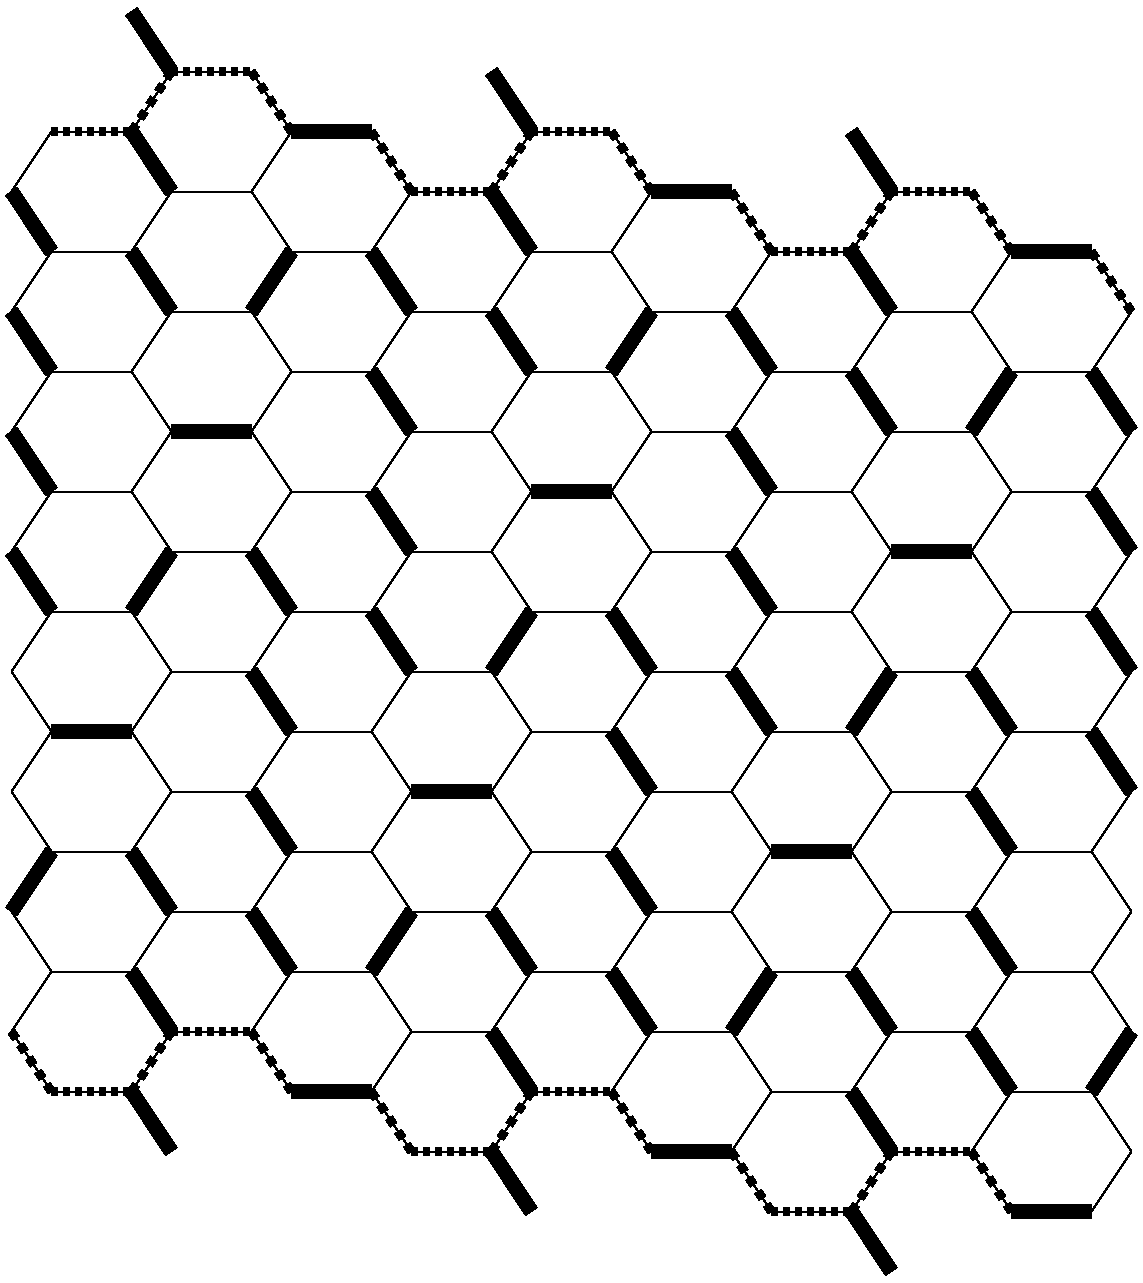 #FIG 3.2
Landscape
Center
Inches
Letter  
100.00
Single
-2
1200 2
6 1500 -3000 2700 4200
6 1500 1500 2700 2400
2 1 0 1 0 7 50 0 -1 0.000 0 0 -1 0 0 2
	 1500 1950 1800 2400
2 1 0 1 0 7 50 0 -1 0.000 0 0 -1 0 0 2
	 1800 2400 2400 2400
2 1 0 1 0 7 50 0 -1 0.000 0 0 -1 0 0 2
	 1500 1950 1800 1500
2 1 0 1 0 7 50 0 -1 0.000 0 0 -1 0 0 2
	 1800 1500 2400 1500
2 1 0 1 0 7 50 0 -1 0.000 0 0 -1 0 0 2
	 2400 1500 2700 1950
2 1 0 1 0 7 50 0 -1 0.000 0 0 -1 0 0 2
	 2700 1950 2400 2400
-6
6 1500 600 2700 1500
2 1 0 1 0 7 50 0 -1 0.000 0 0 -1 0 0 2
	 1500 1050 1800 1500
2 1 0 1 0 7 50 0 -1 0.000 0 0 -1 0 0 2
	 1800 1500 2400 1500
2 1 0 1 0 7 50 0 -1 0.000 0 0 -1 0 0 2
	 1500 1050 1800 600
2 1 0 1 0 7 50 0 -1 0.000 0 0 -1 0 0 2
	 1800 600 2400 600
2 1 0 1 0 7 50 0 -1 0.000 0 0 -1 0 0 2
	 2400 600 2700 1050
2 1 0 1 0 7 50 0 -1 0.000 0 0 -1 0 0 2
	 2700 1050 2400 1500
-6
6 1500 -300 2700 600
2 1 0 1 0 7 50 0 -1 0.000 0 0 -1 0 0 2
	 1500 150 1800 600
2 1 0 1 0 7 50 0 -1 0.000 0 0 -1 0 0 2
	 1800 600 2400 600
2 1 0 1 0 7 50 0 -1 0.000 0 0 -1 0 0 2
	 1500 150 1800 -300
2 1 0 1 0 7 50 0 -1 0.000 0 0 -1 0 0 2
	 1800 -300 2400 -300
2 1 0 1 0 7 50 0 -1 0.000 0 0 -1 0 0 2
	 2400 -300 2700 150
2 1 0 1 0 7 50 0 -1 0.000 0 0 -1 0 0 2
	 2700 150 2400 600
-6
6 1500 -1200 2700 -300
2 1 0 1 0 7 50 0 -1 0.000 0 0 -1 0 0 2
	 1500 -750 1800 -300
2 1 0 1 0 7 50 0 -1 0.000 0 0 -1 0 0 2
	 1800 -300 2400 -300
2 1 0 1 0 7 50 0 -1 0.000 0 0 -1 0 0 2
	 1500 -750 1800 -1200
2 1 0 1 0 7 50 0 -1 0.000 0 0 -1 0 0 2
	 1800 -1200 2400 -1200
2 1 0 1 0 7 50 0 -1 0.000 0 0 -1 0 0 2
	 2400 -1200 2700 -750
2 1 0 1 0 7 50 0 -1 0.000 0 0 -1 0 0 2
	 2700 -750 2400 -300
-6
6 1500 -2100 2700 -1200
2 1 0 1 0 7 50 0 -1 0.000 0 0 -1 0 0 2
	 1500 -1650 1800 -1200
2 1 0 1 0 7 50 0 -1 0.000 0 0 -1 0 0 2
	 1800 -1200 2400 -1200
2 1 0 1 0 7 50 0 -1 0.000 0 0 -1 0 0 2
	 1500 -1650 1800 -2100
2 1 0 1 0 7 50 0 -1 0.000 0 0 -1 0 0 2
	 1800 -2100 2400 -2100
2 1 0 1 0 7 50 0 -1 0.000 0 0 -1 0 0 2
	 2400 -2100 2700 -1650
2 1 0 1 0 7 50 0 -1 0.000 0 0 -1 0 0 2
	 2700 -1650 2400 -1200
-6
6 1500 -3000 2700 -2100
2 1 0 1 0 7 50 0 -1 0.000 0 0 -1 0 0 2
	 1500 -2550 1800 -2100
2 1 0 1 0 7 50 0 -1 0.000 0 0 -1 0 0 2
	 1800 -2100 2400 -2100
2 1 0 1 0 7 50 0 -1 0.000 0 0 -1 0 0 2
	 1500 -2550 1800 -3000
2 1 0 1 0 7 50 0 -1 0.000 0 0 -1 0 0 2
	 1800 -3000 2400 -3000
2 1 0 1 0 7 50 0 -1 0.000 0 0 -1 0 0 2
	 2400 -3000 2700 -2550
2 1 0 1 0 7 50 0 -1 0.000 0 0 -1 0 0 2
	 2700 -2550 2400 -2100
-6
6 1500 2400 2700 3300
2 1 0 1 0 7 50 0 -1 0.000 0 0 -1 0 0 2
	 1500 2850 1800 3300
2 1 0 1 0 7 50 0 -1 0.000 0 0 -1 0 0 2
	 1800 3300 2400 3300
2 1 0 1 0 7 50 0 -1 0.000 0 0 -1 0 0 2
	 1500 2850 1800 2400
2 1 0 1 0 7 50 0 -1 0.000 0 0 -1 0 0 2
	 1800 2400 2400 2400
2 1 0 1 0 7 50 0 -1 0.000 0 0 -1 0 0 2
	 2400 2400 2700 2850
2 1 0 1 0 7 50 0 -1 0.000 0 0 -1 0 0 2
	 2700 2850 2400 3300
-6
6 1500 3300 2700 4200
2 1 0 1 0 7 50 0 -1 0.000 0 0 -1 0 0 2
	 1500 3750 1800 4200
2 1 0 1 0 7 50 0 -1 0.000 0 0 -1 0 0 2
	 1800 4200 2400 4200
2 1 0 1 0 7 50 0 -1 0.000 0 0 -1 0 0 2
	 1500 3750 1800 3300
2 1 0 1 0 7 50 0 -1 0.000 0 0 -1 0 0 2
	 1800 3300 2400 3300
2 1 0 1 0 7 50 0 -1 0.000 0 0 -1 0 0 2
	 2400 3300 2700 3750
2 1 0 1 0 7 50 0 -1 0.000 0 0 -1 0 0 2
	 2700 3750 2400 4200
-6
-6
6 2400 -2550 3600 4650
6 2400 1950 3600 2850
2 1 0 1 0 7 50 0 -1 0.000 0 0 -1 0 0 2
	 2400 2400 2700 2850
2 1 0 1 0 7 50 0 -1 0.000 0 0 -1 0 0 2
	 2700 2850 3300 2850
2 1 0 1 0 7 50 0 -1 0.000 0 0 -1 0 0 2
	 2400 2400 2700 1950
2 1 0 1 0 7 50 0 -1 0.000 0 0 -1 0 0 2
	 2700 1950 3300 1950
2 1 0 1 0 7 50 0 -1 0.000 0 0 -1 0 0 2
	 3300 1950 3600 2400
2 1 0 1 0 7 50 0 -1 0.000 0 0 -1 0 0 2
	 3600 2400 3300 2850
-6
6 2400 1050 3600 1950
2 1 0 1 0 7 50 0 -1 0.000 0 0 -1 0 0 2
	 2400 1500 2700 1950
2 1 0 1 0 7 50 0 -1 0.000 0 0 -1 0 0 2
	 2700 1950 3300 1950
2 1 0 1 0 7 50 0 -1 0.000 0 0 -1 0 0 2
	 2400 1500 2700 1050
2 1 0 1 0 7 50 0 -1 0.000 0 0 -1 0 0 2
	 2700 1050 3300 1050
2 1 0 1 0 7 50 0 -1 0.000 0 0 -1 0 0 2
	 3300 1050 3600 1500
2 1 0 1 0 7 50 0 -1 0.000 0 0 -1 0 0 2
	 3600 1500 3300 1950
-6
6 2400 150 3600 1050
2 1 0 1 0 7 50 0 -1 0.000 0 0 -1 0 0 2
	 2400 600 2700 1050
2 1 0 1 0 7 50 0 -1 0.000 0 0 -1 0 0 2
	 2700 1050 3300 1050
2 1 0 1 0 7 50 0 -1 0.000 0 0 -1 0 0 2
	 2400 600 2700 150
2 1 0 1 0 7 50 0 -1 0.000 0 0 -1 0 0 2
	 2700 150 3300 150
2 1 0 1 0 7 50 0 -1 0.000 0 0 -1 0 0 2
	 3300 150 3600 600
2 1 0 1 0 7 50 0 -1 0.000 0 0 -1 0 0 2
	 3600 600 3300 1050
-6
6 2400 -750 3600 150
2 1 0 1 0 7 50 0 -1 0.000 0 0 -1 0 0 2
	 2400 -300 2700 150
2 1 0 1 0 7 50 0 -1 0.000 0 0 -1 0 0 2
	 2700 150 3300 150
2 1 0 1 0 7 50 0 -1 0.000 0 0 -1 0 0 2
	 2400 -300 2700 -750
2 1 0 1 0 7 50 0 -1 0.000 0 0 -1 0 0 2
	 2700 -750 3300 -750
2 1 0 1 0 7 50 0 -1 0.000 0 0 -1 0 0 2
	 3300 -750 3600 -300
2 1 0 1 0 7 50 0 -1 0.000 0 0 -1 0 0 2
	 3600 -300 3300 150
-6
6 2400 -1650 3600 -750
2 1 0 1 0 7 50 0 -1 0.000 0 0 -1 0 0 2
	 2400 -1200 2700 -750
2 1 0 1 0 7 50 0 -1 0.000 0 0 -1 0 0 2
	 2700 -750 3300 -750
2 1 0 1 0 7 50 0 -1 0.000 0 0 -1 0 0 2
	 2400 -1200 2700 -1650
2 1 0 1 0 7 50 0 -1 0.000 0 0 -1 0 0 2
	 2700 -1650 3300 -1650
2 1 0 1 0 7 50 0 -1 0.000 0 0 -1 0 0 2
	 3300 -1650 3600 -1200
2 1 0 1 0 7 50 0 -1 0.000 0 0 -1 0 0 2
	 3600 -1200 3300 -750
-6
6 2400 -2550 3600 -1650
2 1 0 1 0 7 50 0 -1 0.000 0 0 -1 0 0 2
	 2400 -2100 2700 -1650
2 1 0 1 0 7 50 0 -1 0.000 0 0 -1 0 0 2
	 2700 -1650 3300 -1650
2 1 0 1 0 7 50 0 -1 0.000 0 0 -1 0 0 2
	 2400 -2100 2700 -2550
2 1 0 1 0 7 50 0 -1 0.000 0 0 -1 0 0 2
	 2700 -2550 3300 -2550
2 1 0 1 0 7 50 0 -1 0.000 0 0 -1 0 0 2
	 3300 -2550 3600 -2100
2 1 0 1 0 7 50 0 -1 0.000 0 0 -1 0 0 2
	 3600 -2100 3300 -1650
-6
6 2400 2850 3600 3750
2 1 0 1 0 7 50 0 -1 0.000 0 0 -1 0 0 2
	 2400 3300 2700 3750
2 1 0 1 0 7 50 0 -1 0.000 0 0 -1 0 0 2
	 2700 3750 3300 3750
2 1 0 1 0 7 50 0 -1 0.000 0 0 -1 0 0 2
	 2400 3300 2700 2850
2 1 0 1 0 7 50 0 -1 0.000 0 0 -1 0 0 2
	 2700 2850 3300 2850
2 1 0 1 0 7 50 0 -1 0.000 0 0 -1 0 0 2
	 3300 2850 3600 3300
2 1 0 1 0 7 50 0 -1 0.000 0 0 -1 0 0 2
	 3600 3300 3300 3750
-6
6 2400 3750 3600 4650
2 1 0 1 0 7 50 0 -1 0.000 0 0 -1 0 0 2
	 2400 4200 2700 4650
2 1 0 1 0 7 50 0 -1 0.000 0 0 -1 0 0 2
	 2700 4650 3300 4650
2 1 0 1 0 7 50 0 -1 0.000 0 0 -1 0 0 2
	 2400 4200 2700 3750
2 1 0 1 0 7 50 0 -1 0.000 0 0 -1 0 0 2
	 2700 3750 3300 3750
2 1 0 1 0 7 50 0 -1 0.000 0 0 -1 0 0 2
	 3300 3750 3600 4200
2 1 0 1 0 7 50 0 -1 0.000 0 0 -1 0 0 2
	 3600 4200 3300 4650
-6
-6
6 600 -2550 1800 4650
6 600 1950 1800 2850
2 1 0 1 0 7 50 0 -1 0.000 0 0 -1 0 0 2
	 600 2400 900 2850
2 1 0 1 0 7 50 0 -1 0.000 0 0 -1 0 0 2
	 900 2850 1500 2850
2 1 0 1 0 7 50 0 -1 0.000 0 0 -1 0 0 2
	 600 2400 900 1950
2 1 0 1 0 7 50 0 -1 0.000 0 0 -1 0 0 2
	 900 1950 1500 1950
2 1 0 1 0 7 50 0 -1 0.000 0 0 -1 0 0 2
	 1500 1950 1800 2400
2 1 0 1 0 7 50 0 -1 0.000 0 0 -1 0 0 2
	 1800 2400 1500 2850
-6
6 600 1050 1800 1950
2 1 0 1 0 7 50 0 -1 0.000 0 0 -1 0 0 2
	 600 1500 900 1950
2 1 0 1 0 7 50 0 -1 0.000 0 0 -1 0 0 2
	 900 1950 1500 1950
2 1 0 1 0 7 50 0 -1 0.000 0 0 -1 0 0 2
	 600 1500 900 1050
2 1 0 1 0 7 50 0 -1 0.000 0 0 -1 0 0 2
	 900 1050 1500 1050
2 1 0 1 0 7 50 0 -1 0.000 0 0 -1 0 0 2
	 1500 1050 1800 1500
2 1 0 1 0 7 50 0 -1 0.000 0 0 -1 0 0 2
	 1800 1500 1500 1950
-6
6 600 150 1800 1050
2 1 0 1 0 7 50 0 -1 0.000 0 0 -1 0 0 2
	 600 600 900 1050
2 1 0 1 0 7 50 0 -1 0.000 0 0 -1 0 0 2
	 900 1050 1500 1050
2 1 0 1 0 7 50 0 -1 0.000 0 0 -1 0 0 2
	 600 600 900 150
2 1 0 1 0 7 50 0 -1 0.000 0 0 -1 0 0 2
	 900 150 1500 150
2 1 0 1 0 7 50 0 -1 0.000 0 0 -1 0 0 2
	 1500 150 1800 600
2 1 0 1 0 7 50 0 -1 0.000 0 0 -1 0 0 2
	 1800 600 1500 1050
-6
6 600 -750 1800 150
2 1 0 1 0 7 50 0 -1 0.000 0 0 -1 0 0 2
	 600 -300 900 150
2 1 0 1 0 7 50 0 -1 0.000 0 0 -1 0 0 2
	 900 150 1500 150
2 1 0 1 0 7 50 0 -1 0.000 0 0 -1 0 0 2
	 600 -300 900 -750
2 1 0 1 0 7 50 0 -1 0.000 0 0 -1 0 0 2
	 900 -750 1500 -750
2 1 0 1 0 7 50 0 -1 0.000 0 0 -1 0 0 2
	 1500 -750 1800 -300
2 1 0 1 0 7 50 0 -1 0.000 0 0 -1 0 0 2
	 1800 -300 1500 150
-6
6 600 -1650 1800 -750
2 1 0 1 0 7 50 0 -1 0.000 0 0 -1 0 0 2
	 600 -1200 900 -750
2 1 0 1 0 7 50 0 -1 0.000 0 0 -1 0 0 2
	 900 -750 1500 -750
2 1 0 1 0 7 50 0 -1 0.000 0 0 -1 0 0 2
	 600 -1200 900 -1650
2 1 0 1 0 7 50 0 -1 0.000 0 0 -1 0 0 2
	 900 -1650 1500 -1650
2 1 0 1 0 7 50 0 -1 0.000 0 0 -1 0 0 2
	 1500 -1650 1800 -1200
2 1 0 1 0 7 50 0 -1 0.000 0 0 -1 0 0 2
	 1800 -1200 1500 -750
-6
6 600 -2550 1800 -1650
2 1 0 1 0 7 50 0 -1 0.000 0 0 -1 0 0 2
	 600 -2100 900 -1650
2 1 0 1 0 7 50 0 -1 0.000 0 0 -1 0 0 2
	 900 -1650 1500 -1650
2 1 0 1 0 7 50 0 -1 0.000 0 0 -1 0 0 2
	 600 -2100 900 -2550
2 1 0 1 0 7 50 0 -1 0.000 0 0 -1 0 0 2
	 900 -2550 1500 -2550
2 1 0 1 0 7 50 0 -1 0.000 0 0 -1 0 0 2
	 1500 -2550 1800 -2100
2 1 0 1 0 7 50 0 -1 0.000 0 0 -1 0 0 2
	 1800 -2100 1500 -1650
-6
6 600 2850 1800 3750
2 1 0 1 0 7 50 0 -1 0.000 0 0 -1 0 0 2
	 600 3300 900 3750
2 1 0 1 0 7 50 0 -1 0.000 0 0 -1 0 0 2
	 900 3750 1500 3750
2 1 0 1 0 7 50 0 -1 0.000 0 0 -1 0 0 2
	 600 3300 900 2850
2 1 0 1 0 7 50 0 -1 0.000 0 0 -1 0 0 2
	 900 2850 1500 2850
2 1 0 1 0 7 50 0 -1 0.000 0 0 -1 0 0 2
	 1500 2850 1800 3300
2 1 0 1 0 7 50 0 -1 0.000 0 0 -1 0 0 2
	 1800 3300 1500 3750
-6
6 600 3750 1800 4650
2 1 0 1 0 7 50 0 -1 0.000 0 0 -1 0 0 2
	 600 4200 900 4650
2 1 0 1 0 7 50 0 -1 0.000 0 0 -1 0 0 2
	 900 4650 1500 4650
2 1 0 1 0 7 50 0 -1 0.000 0 0 -1 0 0 2
	 600 4200 900 3750
2 1 0 1 0 7 50 0 -1 0.000 0 0 -1 0 0 2
	 900 3750 1500 3750
2 1 0 1 0 7 50 0 -1 0.000 0 0 -1 0 0 2
	 1500 3750 1800 4200
2 1 0 1 0 7 50 0 -1 0.000 0 0 -1 0 0 2
	 1800 4200 1500 4650
-6
-6
6 4200 -2550 5400 4650
6 4200 1950 5400 2850
2 1 0 1 0 7 50 0 -1 0.000 0 0 -1 0 0 2
	 4200 2400 4500 2850
2 1 0 1 0 7 50 0 -1 0.000 0 0 -1 0 0 2
	 4500 2850 5100 2850
2 1 0 1 0 7 50 0 -1 0.000 0 0 -1 0 0 2
	 4200 2400 4500 1950
2 1 0 1 0 7 50 0 -1 0.000 0 0 -1 0 0 2
	 4500 1950 5100 1950
2 1 0 1 0 7 50 0 -1 0.000 0 0 -1 0 0 2
	 5100 1950 5400 2400
2 1 0 1 0 7 50 0 -1 0.000 0 0 -1 0 0 2
	 5400 2400 5100 2850
-6
6 4200 1050 5400 1950
2 1 0 1 0 7 50 0 -1 0.000 0 0 -1 0 0 2
	 4200 1500 4500 1950
2 1 0 1 0 7 50 0 -1 0.000 0 0 -1 0 0 2
	 4500 1950 5100 1950
2 1 0 1 0 7 50 0 -1 0.000 0 0 -1 0 0 2
	 4200 1500 4500 1050
2 1 0 1 0 7 50 0 -1 0.000 0 0 -1 0 0 2
	 4500 1050 5100 1050
2 1 0 1 0 7 50 0 -1 0.000 0 0 -1 0 0 2
	 5100 1050 5400 1500
2 1 0 1 0 7 50 0 -1 0.000 0 0 -1 0 0 2
	 5400 1500 5100 1950
-6
6 4200 150 5400 1050
2 1 0 1 0 7 50 0 -1 0.000 0 0 -1 0 0 2
	 4200 600 4500 1050
2 1 0 1 0 7 50 0 -1 0.000 0 0 -1 0 0 2
	 4500 1050 5100 1050
2 1 0 1 0 7 50 0 -1 0.000 0 0 -1 0 0 2
	 4200 600 4500 150
2 1 0 1 0 7 50 0 -1 0.000 0 0 -1 0 0 2
	 4500 150 5100 150
2 1 0 1 0 7 50 0 -1 0.000 0 0 -1 0 0 2
	 5100 150 5400 600
2 1 0 1 0 7 50 0 -1 0.000 0 0 -1 0 0 2
	 5400 600 5100 1050
-6
6 4200 -750 5400 150
2 1 0 1 0 7 50 0 -1 0.000 0 0 -1 0 0 2
	 4200 -300 4500 150
2 1 0 1 0 7 50 0 -1 0.000 0 0 -1 0 0 2
	 4500 150 5100 150
2 1 0 1 0 7 50 0 -1 0.000 0 0 -1 0 0 2
	 4200 -300 4500 -750
2 1 0 1 0 7 50 0 -1 0.000 0 0 -1 0 0 2
	 4500 -750 5100 -750
2 1 0 1 0 7 50 0 -1 0.000 0 0 -1 0 0 2
	 5100 -750 5400 -300
2 1 0 1 0 7 50 0 -1 0.000 0 0 -1 0 0 2
	 5400 -300 5100 150
-6
6 4200 -1650 5400 -750
2 1 0 1 0 7 50 0 -1 0.000 0 0 -1 0 0 2
	 4200 -1200 4500 -750
2 1 0 1 0 7 50 0 -1 0.000 0 0 -1 0 0 2
	 4500 -750 5100 -750
2 1 0 1 0 7 50 0 -1 0.000 0 0 -1 0 0 2
	 4200 -1200 4500 -1650
2 1 0 1 0 7 50 0 -1 0.000 0 0 -1 0 0 2
	 4500 -1650 5100 -1650
2 1 0 1 0 7 50 0 -1 0.000 0 0 -1 0 0 2
	 5100 -1650 5400 -1200
2 1 0 1 0 7 50 0 -1 0.000 0 0 -1 0 0 2
	 5400 -1200 5100 -750
-6
6 4200 -2550 5400 -1650
2 1 0 1 0 7 50 0 -1 0.000 0 0 -1 0 0 2
	 4200 -2100 4500 -1650
2 1 0 1 0 7 50 0 -1 0.000 0 0 -1 0 0 2
	 4500 -1650 5100 -1650
2 1 0 1 0 7 50 0 -1 0.000 0 0 -1 0 0 2
	 4200 -2100 4500 -2550
2 1 0 1 0 7 50 0 -1 0.000 0 0 -1 0 0 2
	 4500 -2550 5100 -2550
2 1 0 1 0 7 50 0 -1 0.000 0 0 -1 0 0 2
	 5100 -2550 5400 -2100
2 1 0 1 0 7 50 0 -1 0.000 0 0 -1 0 0 2
	 5400 -2100 5100 -1650
-6
6 4200 2850 5400 3750
2 1 0 1 0 7 50 0 -1 0.000 0 0 -1 0 0 2
	 4200 3300 4500 3750
2 1 0 1 0 7 50 0 -1 0.000 0 0 -1 0 0 2
	 4500 3750 5100 3750
2 1 0 1 0 7 50 0 -1 0.000 0 0 -1 0 0 2
	 4200 3300 4500 2850
2 1 0 1 0 7 50 0 -1 0.000 0 0 -1 0 0 2
	 4500 2850 5100 2850
2 1 0 1 0 7 50 0 -1 0.000 0 0 -1 0 0 2
	 5100 2850 5400 3300
2 1 0 1 0 7 50 0 -1 0.000 0 0 -1 0 0 2
	 5400 3300 5100 3750
-6
6 4200 3750 5400 4650
2 1 0 1 0 7 50 0 -1 0.000 0 0 -1 0 0 2
	 4200 4200 4500 4650
2 1 0 1 0 7 50 0 -1 0.000 0 0 -1 0 0 2
	 4500 4650 5100 4650
2 1 0 1 0 7 50 0 -1 0.000 0 0 -1 0 0 2
	 4200 4200 4500 3750
2 1 0 1 0 7 50 0 -1 0.000 0 0 -1 0 0 2
	 4500 3750 5100 3750
2 1 0 1 0 7 50 0 -1 0.000 0 0 -1 0 0 2
	 5100 3750 5400 4200
2 1 0 1 0 7 50 0 -1 0.000 0 0 -1 0 0 2
	 5400 4200 5100 4650
-6
-6
6 5100 -2100 6300 5100
6 5100 2400 6300 3300
2 1 0 1 0 7 50 0 -1 0.000 0 0 -1 0 0 2
	 5100 2850 5400 3300
2 1 0 1 0 7 50 0 -1 0.000 0 0 -1 0 0 2
	 5400 3300 6000 3300
2 1 0 1 0 7 50 0 -1 0.000 0 0 -1 0 0 2
	 5100 2850 5400 2400
2 1 0 1 0 7 50 0 -1 0.000 0 0 -1 0 0 2
	 5400 2400 6000 2400
2 1 0 1 0 7 50 0 -1 0.000 0 0 -1 0 0 2
	 6000 2400 6300 2850
2 1 0 1 0 7 50 0 -1 0.000 0 0 -1 0 0 2
	 6300 2850 6000 3300
-6
6 5100 1500 6300 2400
2 1 0 1 0 7 50 0 -1 0.000 0 0 -1 0 0 2
	 5100 1950 5400 2400
2 1 0 1 0 7 50 0 -1 0.000 0 0 -1 0 0 2
	 5400 2400 6000 2400
2 1 0 1 0 7 50 0 -1 0.000 0 0 -1 0 0 2
	 5100 1950 5400 1500
2 1 0 1 0 7 50 0 -1 0.000 0 0 -1 0 0 2
	 5400 1500 6000 1500
2 1 0 1 0 7 50 0 -1 0.000 0 0 -1 0 0 2
	 6000 1500 6300 1950
2 1 0 1 0 7 50 0 -1 0.000 0 0 -1 0 0 2
	 6300 1950 6000 2400
-6
6 5100 600 6300 1500
2 1 0 1 0 7 50 0 -1 0.000 0 0 -1 0 0 2
	 5100 1050 5400 1500
2 1 0 1 0 7 50 0 -1 0.000 0 0 -1 0 0 2
	 5400 1500 6000 1500
2 1 0 1 0 7 50 0 -1 0.000 0 0 -1 0 0 2
	 5100 1050 5400 600
2 1 0 1 0 7 50 0 -1 0.000 0 0 -1 0 0 2
	 5400 600 6000 600
2 1 0 1 0 7 50 0 -1 0.000 0 0 -1 0 0 2
	 6000 600 6300 1050
2 1 0 1 0 7 50 0 -1 0.000 0 0 -1 0 0 2
	 6300 1050 6000 1500
-6
6 5100 -300 6300 600
2 1 0 1 0 7 50 0 -1 0.000 0 0 -1 0 0 2
	 5100 150 5400 600
2 1 0 1 0 7 50 0 -1 0.000 0 0 -1 0 0 2
	 5400 600 6000 600
2 1 0 1 0 7 50 0 -1 0.000 0 0 -1 0 0 2
	 5100 150 5400 -300
2 1 0 1 0 7 50 0 -1 0.000 0 0 -1 0 0 2
	 5400 -300 6000 -300
2 1 0 1 0 7 50 0 -1 0.000 0 0 -1 0 0 2
	 6000 -300 6300 150
2 1 0 1 0 7 50 0 -1 0.000 0 0 -1 0 0 2
	 6300 150 6000 600
-6
6 5100 -1200 6300 -300
2 1 0 1 0 7 50 0 -1 0.000 0 0 -1 0 0 2
	 5100 -750 5400 -300
2 1 0 1 0 7 50 0 -1 0.000 0 0 -1 0 0 2
	 5400 -300 6000 -300
2 1 0 1 0 7 50 0 -1 0.000 0 0 -1 0 0 2
	 5100 -750 5400 -1200
2 1 0 1 0 7 50 0 -1 0.000 0 0 -1 0 0 2
	 5400 -1200 6000 -1200
2 1 0 1 0 7 50 0 -1 0.000 0 0 -1 0 0 2
	 6000 -1200 6300 -750
2 1 0 1 0 7 50 0 -1 0.000 0 0 -1 0 0 2
	 6300 -750 6000 -300
-6
6 5100 -2100 6300 -1200
2 1 0 1 0 7 50 0 -1 0.000 0 0 -1 0 0 2
	 5100 -1650 5400 -1200
2 1 0 1 0 7 50 0 -1 0.000 0 0 -1 0 0 2
	 5400 -1200 6000 -1200
2 1 0 1 0 7 50 0 -1 0.000 0 0 -1 0 0 2
	 5100 -1650 5400 -2100
2 1 0 1 0 7 50 0 -1 0.000 0 0 -1 0 0 2
	 5400 -2100 6000 -2100
2 1 0 1 0 7 50 0 -1 0.000 0 0 -1 0 0 2
	 6000 -2100 6300 -1650
2 1 0 1 0 7 50 0 -1 0.000 0 0 -1 0 0 2
	 6300 -1650 6000 -1200
-6
6 5100 3300 6300 4200
2 1 0 1 0 7 50 0 -1 0.000 0 0 -1 0 0 2
	 5100 3750 5400 4200
2 1 0 1 0 7 50 0 -1 0.000 0 0 -1 0 0 2
	 5400 4200 6000 4200
2 1 0 1 0 7 50 0 -1 0.000 0 0 -1 0 0 2
	 5100 3750 5400 3300
2 1 0 1 0 7 50 0 -1 0.000 0 0 -1 0 0 2
	 5400 3300 6000 3300
2 1 0 1 0 7 50 0 -1 0.000 0 0 -1 0 0 2
	 6000 3300 6300 3750
2 1 0 1 0 7 50 0 -1 0.000 0 0 -1 0 0 2
	 6300 3750 6000 4200
-6
6 5100 4200 6300 5100
2 1 0 1 0 7 50 0 -1 0.000 0 0 -1 0 0 2
	 5100 4650 5400 5100
2 1 0 1 0 7 50 0 -1 0.000 0 0 -1 0 0 2
	 5400 5100 6000 5100
2 1 0 1 0 7 50 0 -1 0.000 0 0 -1 0 0 2
	 5100 4650 5400 4200
2 1 0 1 0 7 50 0 -1 0.000 0 0 -1 0 0 2
	 5400 4200 6000 4200
2 1 0 1 0 7 50 0 -1 0.000 0 0 -1 0 0 2
	 6000 4200 6300 4650
2 1 0 1 0 7 50 0 -1 0.000 0 0 -1 0 0 2
	 6300 4650 6000 5100
-6
-6
6 3300 -2100 4500 5100
6 3300 2400 4500 3300
2 1 0 1 0 7 50 0 -1 0.000 0 0 -1 0 0 2
	 3300 2850 3600 3300
2 1 0 1 0 7 50 0 -1 0.000 0 0 -1 0 0 2
	 3600 3300 4200 3300
2 1 0 1 0 7 50 0 -1 0.000 0 0 -1 0 0 2
	 3300 2850 3600 2400
2 1 0 1 0 7 50 0 -1 0.000 0 0 -1 0 0 2
	 3600 2400 4200 2400
2 1 0 1 0 7 50 0 -1 0.000 0 0 -1 0 0 2
	 4200 2400 4500 2850
2 1 0 1 0 7 50 0 -1 0.000 0 0 -1 0 0 2
	 4500 2850 4200 3300
-6
6 3300 1500 4500 2400
2 1 0 1 0 7 50 0 -1 0.000 0 0 -1 0 0 2
	 3300 1950 3600 2400
2 1 0 1 0 7 50 0 -1 0.000 0 0 -1 0 0 2
	 3600 2400 4200 2400
2 1 0 1 0 7 50 0 -1 0.000 0 0 -1 0 0 2
	 3300 1950 3600 1500
2 1 0 1 0 7 50 0 -1 0.000 0 0 -1 0 0 2
	 3600 1500 4200 1500
2 1 0 1 0 7 50 0 -1 0.000 0 0 -1 0 0 2
	 4200 1500 4500 1950
2 1 0 1 0 7 50 0 -1 0.000 0 0 -1 0 0 2
	 4500 1950 4200 2400
-6
6 3300 600 4500 1500
2 1 0 1 0 7 50 0 -1 0.000 0 0 -1 0 0 2
	 3300 1050 3600 1500
2 1 0 1 0 7 50 0 -1 0.000 0 0 -1 0 0 2
	 3600 1500 4200 1500
2 1 0 1 0 7 50 0 -1 0.000 0 0 -1 0 0 2
	 3300 1050 3600 600
2 1 0 1 0 7 50 0 -1 0.000 0 0 -1 0 0 2
	 3600 600 4200 600
2 1 0 1 0 7 50 0 -1 0.000 0 0 -1 0 0 2
	 4200 600 4500 1050
2 1 0 1 0 7 50 0 -1 0.000 0 0 -1 0 0 2
	 4500 1050 4200 1500
-6
6 3300 -300 4500 600
2 1 0 1 0 7 50 0 -1 0.000 0 0 -1 0 0 2
	 3300 150 3600 600
2 1 0 1 0 7 50 0 -1 0.000 0 0 -1 0 0 2
	 3600 600 4200 600
2 1 0 1 0 7 50 0 -1 0.000 0 0 -1 0 0 2
	 3300 150 3600 -300
2 1 0 1 0 7 50 0 -1 0.000 0 0 -1 0 0 2
	 3600 -300 4200 -300
2 1 0 1 0 7 50 0 -1 0.000 0 0 -1 0 0 2
	 4200 -300 4500 150
2 1 0 1 0 7 50 0 -1 0.000 0 0 -1 0 0 2
	 4500 150 4200 600
-6
6 3300 -1200 4500 -300
2 1 0 1 0 7 50 0 -1 0.000 0 0 -1 0 0 2
	 3300 -750 3600 -300
2 1 0 1 0 7 50 0 -1 0.000 0 0 -1 0 0 2
	 3600 -300 4200 -300
2 1 0 1 0 7 50 0 -1 0.000 0 0 -1 0 0 2
	 3300 -750 3600 -1200
2 1 0 1 0 7 50 0 -1 0.000 0 0 -1 0 0 2
	 3600 -1200 4200 -1200
2 1 0 1 0 7 50 0 -1 0.000 0 0 -1 0 0 2
	 4200 -1200 4500 -750
2 1 0 1 0 7 50 0 -1 0.000 0 0 -1 0 0 2
	 4500 -750 4200 -300
-6
6 3300 -2100 4500 -1200
2 1 0 1 0 7 50 0 -1 0.000 0 0 -1 0 0 2
	 3300 -1650 3600 -1200
2 1 0 1 0 7 50 0 -1 0.000 0 0 -1 0 0 2
	 3600 -1200 4200 -1200
2 1 0 1 0 7 50 0 -1 0.000 0 0 -1 0 0 2
	 3300 -1650 3600 -2100
2 1 0 1 0 7 50 0 -1 0.000 0 0 -1 0 0 2
	 3600 -2100 4200 -2100
2 1 0 1 0 7 50 0 -1 0.000 0 0 -1 0 0 2
	 4200 -2100 4500 -1650
2 1 0 1 0 7 50 0 -1 0.000 0 0 -1 0 0 2
	 4500 -1650 4200 -1200
-6
6 3300 3300 4500 4200
2 1 0 1 0 7 50 0 -1 0.000 0 0 -1 0 0 2
	 3300 3750 3600 4200
2 1 0 1 0 7 50 0 -1 0.000 0 0 -1 0 0 2
	 3600 4200 4200 4200
2 1 0 1 0 7 50 0 -1 0.000 0 0 -1 0 0 2
	 3300 3750 3600 3300
2 1 0 1 0 7 50 0 -1 0.000 0 0 -1 0 0 2
	 3600 3300 4200 3300
2 1 0 1 0 7 50 0 -1 0.000 0 0 -1 0 0 2
	 4200 3300 4500 3750
2 1 0 1 0 7 50 0 -1 0.000 0 0 -1 0 0 2
	 4500 3750 4200 4200
-6
6 3300 4200 4500 5100
2 1 0 1 0 7 50 0 -1 0.000 0 0 -1 0 0 2
	 3300 4650 3600 5100
2 1 0 1 0 7 50 0 -1 0.000 0 0 -1 0 0 2
	 3600 5100 4200 5100
2 1 0 1 0 7 50 0 -1 0.000 0 0 -1 0 0 2
	 3300 4650 3600 4200
2 1 0 1 0 7 50 0 -1 0.000 0 0 -1 0 0 2
	 3600 4200 4200 4200
2 1 0 1 0 7 50 0 -1 0.000 0 0 -1 0 0 2
	 4200 4200 4500 4650
2 1 0 1 0 7 50 0 -1 0.000 0 0 -1 0 0 2
	 4500 4650 4200 5100
-6
-6
6 6900 -2100 8100 5100
6 6900 2400 8100 3300
2 1 0 1 0 7 50 0 -1 0.000 0 0 -1 0 0 2
	 6900 2850 7200 3300
2 1 0 1 0 7 50 0 -1 0.000 0 0 -1 0 0 2
	 7200 3300 7800 3300
2 1 0 1 0 7 50 0 -1 0.000 0 0 -1 0 0 2
	 6900 2850 7200 2400
2 1 0 1 0 7 50 0 -1 0.000 0 0 -1 0 0 2
	 7200 2400 7800 2400
2 1 0 1 0 7 50 0 -1 0.000 0 0 -1 0 0 2
	 7800 2400 8100 2850
2 1 0 1 0 7 50 0 -1 0.000 0 0 -1 0 0 2
	 8100 2850 7800 3300
-6
6 6900 1500 8100 2400
2 1 0 1 0 7 50 0 -1 0.000 0 0 -1 0 0 2
	 6900 1950 7200 2400
2 1 0 1 0 7 50 0 -1 0.000 0 0 -1 0 0 2
	 7200 2400 7800 2400
2 1 0 1 0 7 50 0 -1 0.000 0 0 -1 0 0 2
	 6900 1950 7200 1500
2 1 0 1 0 7 50 0 -1 0.000 0 0 -1 0 0 2
	 7200 1500 7800 1500
2 1 0 1 0 7 50 0 -1 0.000 0 0 -1 0 0 2
	 7800 1500 8100 1950
2 1 0 1 0 7 50 0 -1 0.000 0 0 -1 0 0 2
	 8100 1950 7800 2400
-6
6 6900 600 8100 1500
2 1 0 1 0 7 50 0 -1 0.000 0 0 -1 0 0 2
	 6900 1050 7200 1500
2 1 0 1 0 7 50 0 -1 0.000 0 0 -1 0 0 2
	 7200 1500 7800 1500
2 1 0 1 0 7 50 0 -1 0.000 0 0 -1 0 0 2
	 6900 1050 7200 600
2 1 0 1 0 7 50 0 -1 0.000 0 0 -1 0 0 2
	 7200 600 7800 600
2 1 0 1 0 7 50 0 -1 0.000 0 0 -1 0 0 2
	 7800 600 8100 1050
2 1 0 1 0 7 50 0 -1 0.000 0 0 -1 0 0 2
	 8100 1050 7800 1500
-6
6 6900 -300 8100 600
2 1 0 1 0 7 50 0 -1 0.000 0 0 -1 0 0 2
	 6900 150 7200 600
2 1 0 1 0 7 50 0 -1 0.000 0 0 -1 0 0 2
	 7200 600 7800 600
2 1 0 1 0 7 50 0 -1 0.000 0 0 -1 0 0 2
	 6900 150 7200 -300
2 1 0 1 0 7 50 0 -1 0.000 0 0 -1 0 0 2
	 7200 -300 7800 -300
2 1 0 1 0 7 50 0 -1 0.000 0 0 -1 0 0 2
	 7800 -300 8100 150
2 1 0 1 0 7 50 0 -1 0.000 0 0 -1 0 0 2
	 8100 150 7800 600
-6
6 6900 -1200 8100 -300
2 1 0 1 0 7 50 0 -1 0.000 0 0 -1 0 0 2
	 6900 -750 7200 -300
2 1 0 1 0 7 50 0 -1 0.000 0 0 -1 0 0 2
	 7200 -300 7800 -300
2 1 0 1 0 7 50 0 -1 0.000 0 0 -1 0 0 2
	 6900 -750 7200 -1200
2 1 0 1 0 7 50 0 -1 0.000 0 0 -1 0 0 2
	 7200 -1200 7800 -1200
2 1 0 1 0 7 50 0 -1 0.000 0 0 -1 0 0 2
	 7800 -1200 8100 -750
2 1 0 1 0 7 50 0 -1 0.000 0 0 -1 0 0 2
	 8100 -750 7800 -300
-6
6 6900 -2100 8100 -1200
2 1 0 1 0 7 50 0 -1 0.000 0 0 -1 0 0 2
	 6900 -1650 7200 -1200
2 1 0 1 0 7 50 0 -1 0.000 0 0 -1 0 0 2
	 7200 -1200 7800 -1200
2 1 0 1 0 7 50 0 -1 0.000 0 0 -1 0 0 2
	 6900 -1650 7200 -2100
2 1 0 1 0 7 50 0 -1 0.000 0 0 -1 0 0 2
	 7200 -2100 7800 -2100
2 1 0 1 0 7 50 0 -1 0.000 0 0 -1 0 0 2
	 7800 -2100 8100 -1650
2 1 0 1 0 7 50 0 -1 0.000 0 0 -1 0 0 2
	 8100 -1650 7800 -1200
-6
6 6900 3300 8100 4200
2 1 0 1 0 7 50 0 -1 0.000 0 0 -1 0 0 2
	 6900 3750 7200 4200
2 1 0 1 0 7 50 0 -1 0.000 0 0 -1 0 0 2
	 7200 4200 7800 4200
2 1 0 1 0 7 50 0 -1 0.000 0 0 -1 0 0 2
	 6900 3750 7200 3300
2 1 0 1 0 7 50 0 -1 0.000 0 0 -1 0 0 2
	 7200 3300 7800 3300
2 1 0 1 0 7 50 0 -1 0.000 0 0 -1 0 0 2
	 7800 3300 8100 3750
2 1 0 1 0 7 50 0 -1 0.000 0 0 -1 0 0 2
	 8100 3750 7800 4200
-6
6 6900 4200 8100 5100
2 1 0 1 0 7 50 0 -1 0.000 0 0 -1 0 0 2
	 6900 4650 7200 5100
2 1 0 1 0 7 50 0 -1 0.000 0 0 -1 0 0 2
	 7200 5100 7800 5100
2 1 0 1 0 7 50 0 -1 0.000 0 0 -1 0 0 2
	 6900 4650 7200 4200
2 1 0 1 0 7 50 0 -1 0.000 0 0 -1 0 0 2
	 7200 4200 7800 4200
2 1 0 1 0 7 50 0 -1 0.000 0 0 -1 0 0 2
	 7800 4200 8100 4650
2 1 0 1 0 7 50 0 -1 0.000 0 0 -1 0 0 2
	 8100 4650 7800 5100
-6
-6
6 7800 -1650 9000 5550
6 7800 2850 9000 3750
2 1 0 1 0 7 50 0 -1 0.000 0 0 -1 0 0 2
	 7800 3300 8100 3750
2 1 0 1 0 7 50 0 -1 0.000 0 0 -1 0 0 2
	 8100 3750 8700 3750
2 1 0 1 0 7 50 0 -1 0.000 0 0 -1 0 0 2
	 7800 3300 8100 2850
2 1 0 1 0 7 50 0 -1 0.000 0 0 -1 0 0 2
	 8100 2850 8700 2850
2 1 0 1 0 7 50 0 -1 0.000 0 0 -1 0 0 2
	 8700 2850 9000 3300
2 1 0 1 0 7 50 0 -1 0.000 0 0 -1 0 0 2
	 9000 3300 8700 3750
-6
6 7800 1950 9000 2850
2 1 0 1 0 7 50 0 -1 0.000 0 0 -1 0 0 2
	 7800 2400 8100 2850
2 1 0 1 0 7 50 0 -1 0.000 0 0 -1 0 0 2
	 8100 2850 8700 2850
2 1 0 1 0 7 50 0 -1 0.000 0 0 -1 0 0 2
	 7800 2400 8100 1950
2 1 0 1 0 7 50 0 -1 0.000 0 0 -1 0 0 2
	 8100 1950 8700 1950
2 1 0 1 0 7 50 0 -1 0.000 0 0 -1 0 0 2
	 8700 1950 9000 2400
2 1 0 1 0 7 50 0 -1 0.000 0 0 -1 0 0 2
	 9000 2400 8700 2850
-6
6 7800 1050 9000 1950
2 1 0 1 0 7 50 0 -1 0.000 0 0 -1 0 0 2
	 7800 1500 8100 1950
2 1 0 1 0 7 50 0 -1 0.000 0 0 -1 0 0 2
	 8100 1950 8700 1950
2 1 0 1 0 7 50 0 -1 0.000 0 0 -1 0 0 2
	 7800 1500 8100 1050
2 1 0 1 0 7 50 0 -1 0.000 0 0 -1 0 0 2
	 8100 1050 8700 1050
2 1 0 1 0 7 50 0 -1 0.000 0 0 -1 0 0 2
	 8700 1050 9000 1500
2 1 0 1 0 7 50 0 -1 0.000 0 0 -1 0 0 2
	 9000 1500 8700 1950
-6
6 7800 150 9000 1050
2 1 0 1 0 7 50 0 -1 0.000 0 0 -1 0 0 2
	 7800 600 8100 1050
2 1 0 1 0 7 50 0 -1 0.000 0 0 -1 0 0 2
	 8100 1050 8700 1050
2 1 0 1 0 7 50 0 -1 0.000 0 0 -1 0 0 2
	 7800 600 8100 150
2 1 0 1 0 7 50 0 -1 0.000 0 0 -1 0 0 2
	 8100 150 8700 150
2 1 0 1 0 7 50 0 -1 0.000 0 0 -1 0 0 2
	 8700 150 9000 600
2 1 0 1 0 7 50 0 -1 0.000 0 0 -1 0 0 2
	 9000 600 8700 1050
-6
6 7800 -750 9000 150
2 1 0 1 0 7 50 0 -1 0.000 0 0 -1 0 0 2
	 7800 -300 8100 150
2 1 0 1 0 7 50 0 -1 0.000 0 0 -1 0 0 2
	 8100 150 8700 150
2 1 0 1 0 7 50 0 -1 0.000 0 0 -1 0 0 2
	 7800 -300 8100 -750
2 1 0 1 0 7 50 0 -1 0.000 0 0 -1 0 0 2
	 8100 -750 8700 -750
2 1 0 1 0 7 50 0 -1 0.000 0 0 -1 0 0 2
	 8700 -750 9000 -300
2 1 0 1 0 7 50 0 -1 0.000 0 0 -1 0 0 2
	 9000 -300 8700 150
-6
6 7800 -1650 9000 -750
2 1 0 1 0 7 50 0 -1 0.000 0 0 -1 0 0 2
	 7800 -1200 8100 -750
2 1 0 1 0 7 50 0 -1 0.000 0 0 -1 0 0 2
	 8100 -750 8700 -750
2 1 0 1 0 7 50 0 -1 0.000 0 0 -1 0 0 2
	 7800 -1200 8100 -1650
2 1 0 1 0 7 50 0 -1 0.000 0 0 -1 0 0 2
	 8100 -1650 8700 -1650
2 1 0 1 0 7 50 0 -1 0.000 0 0 -1 0 0 2
	 8700 -1650 9000 -1200
2 1 0 1 0 7 50 0 -1 0.000 0 0 -1 0 0 2
	 9000 -1200 8700 -750
-6
6 7800 3750 9000 4650
2 1 0 1 0 7 50 0 -1 0.000 0 0 -1 0 0 2
	 7800 4200 8100 4650
2 1 0 1 0 7 50 0 -1 0.000 0 0 -1 0 0 2
	 8100 4650 8700 4650
2 1 0 1 0 7 50 0 -1 0.000 0 0 -1 0 0 2
	 7800 4200 8100 3750
2 1 0 1 0 7 50 0 -1 0.000 0 0 -1 0 0 2
	 8100 3750 8700 3750
2 1 0 1 0 7 50 0 -1 0.000 0 0 -1 0 0 2
	 8700 3750 9000 4200
2 1 0 1 0 7 50 0 -1 0.000 0 0 -1 0 0 2
	 9000 4200 8700 4650
-6
6 7800 4650 9000 5550
2 1 0 1 0 7 50 0 -1 0.000 0 0 -1 0 0 2
	 7800 5100 8100 5550
2 1 0 1 0 7 50 0 -1 0.000 0 0 -1 0 0 2
	 8100 5550 8700 5550
2 1 0 1 0 7 50 0 -1 0.000 0 0 -1 0 0 2
	 7800 5100 8100 4650
2 1 0 1 0 7 50 0 -1 0.000 0 0 -1 0 0 2
	 8100 4650 8700 4650
2 1 0 1 0 7 50 0 -1 0.000 0 0 -1 0 0 2
	 8700 4650 9000 5100
2 1 0 1 0 7 50 0 -1 0.000 0 0 -1 0 0 2
	 9000 5100 8700 5550
-6
-6
6 6000 -1650 7200 5550
6 6000 2850 7200 3750
2 1 0 1 0 7 50 0 -1 0.000 0 0 -1 0 0 2
	 6000 3300 6300 3750
2 1 0 1 0 7 50 0 -1 0.000 0 0 -1 0 0 2
	 6300 3750 6900 3750
2 1 0 1 0 7 50 0 -1 0.000 0 0 -1 0 0 2
	 6000 3300 6300 2850
2 1 0 1 0 7 50 0 -1 0.000 0 0 -1 0 0 2
	 6300 2850 6900 2850
2 1 0 1 0 7 50 0 -1 0.000 0 0 -1 0 0 2
	 6900 2850 7200 3300
2 1 0 1 0 7 50 0 -1 0.000 0 0 -1 0 0 2
	 7200 3300 6900 3750
-6
6 6000 1950 7200 2850
2 1 0 1 0 7 50 0 -1 0.000 0 0 -1 0 0 2
	 6000 2400 6300 2850
2 1 0 1 0 7 50 0 -1 0.000 0 0 -1 0 0 2
	 6300 2850 6900 2850
2 1 0 1 0 7 50 0 -1 0.000 0 0 -1 0 0 2
	 6000 2400 6300 1950
2 1 0 1 0 7 50 0 -1 0.000 0 0 -1 0 0 2
	 6300 1950 6900 1950
2 1 0 1 0 7 50 0 -1 0.000 0 0 -1 0 0 2
	 6900 1950 7200 2400
2 1 0 1 0 7 50 0 -1 0.000 0 0 -1 0 0 2
	 7200 2400 6900 2850
-6
6 6000 1050 7200 1950
2 1 0 1 0 7 50 0 -1 0.000 0 0 -1 0 0 2
	 6000 1500 6300 1950
2 1 0 1 0 7 50 0 -1 0.000 0 0 -1 0 0 2
	 6300 1950 6900 1950
2 1 0 1 0 7 50 0 -1 0.000 0 0 -1 0 0 2
	 6000 1500 6300 1050
2 1 0 1 0 7 50 0 -1 0.000 0 0 -1 0 0 2
	 6300 1050 6900 1050
2 1 0 1 0 7 50 0 -1 0.000 0 0 -1 0 0 2
	 6900 1050 7200 1500
2 1 0 1 0 7 50 0 -1 0.000 0 0 -1 0 0 2
	 7200 1500 6900 1950
-6
6 6000 150 7200 1050
2 1 0 1 0 7 50 0 -1 0.000 0 0 -1 0 0 2
	 6000 600 6300 1050
2 1 0 1 0 7 50 0 -1 0.000 0 0 -1 0 0 2
	 6300 1050 6900 1050
2 1 0 1 0 7 50 0 -1 0.000 0 0 -1 0 0 2
	 6000 600 6300 150
2 1 0 1 0 7 50 0 -1 0.000 0 0 -1 0 0 2
	 6300 150 6900 150
2 1 0 1 0 7 50 0 -1 0.000 0 0 -1 0 0 2
	 6900 150 7200 600
2 1 0 1 0 7 50 0 -1 0.000 0 0 -1 0 0 2
	 7200 600 6900 1050
-6
6 6000 -750 7200 150
2 1 0 1 0 7 50 0 -1 0.000 0 0 -1 0 0 2
	 6000 -300 6300 150
2 1 0 1 0 7 50 0 -1 0.000 0 0 -1 0 0 2
	 6300 150 6900 150
2 1 0 1 0 7 50 0 -1 0.000 0 0 -1 0 0 2
	 6000 -300 6300 -750
2 1 0 1 0 7 50 0 -1 0.000 0 0 -1 0 0 2
	 6300 -750 6900 -750
2 1 0 1 0 7 50 0 -1 0.000 0 0 -1 0 0 2
	 6900 -750 7200 -300
2 1 0 1 0 7 50 0 -1 0.000 0 0 -1 0 0 2
	 7200 -300 6900 150
-6
6 6000 -1650 7200 -750
2 1 0 1 0 7 50 0 -1 0.000 0 0 -1 0 0 2
	 6000 -1200 6300 -750
2 1 0 1 0 7 50 0 -1 0.000 0 0 -1 0 0 2
	 6300 -750 6900 -750
2 1 0 1 0 7 50 0 -1 0.000 0 0 -1 0 0 2
	 6000 -1200 6300 -1650
2 1 0 1 0 7 50 0 -1 0.000 0 0 -1 0 0 2
	 6300 -1650 6900 -1650
2 1 0 1 0 7 50 0 -1 0.000 0 0 -1 0 0 2
	 6900 -1650 7200 -1200
2 1 0 1 0 7 50 0 -1 0.000 0 0 -1 0 0 2
	 7200 -1200 6900 -750
-6
6 6000 3750 7200 4650
2 1 0 1 0 7 50 0 -1 0.000 0 0 -1 0 0 2
	 6000 4200 6300 4650
2 1 0 1 0 7 50 0 -1 0.000 0 0 -1 0 0 2
	 6300 4650 6900 4650
2 1 0 1 0 7 50 0 -1 0.000 0 0 -1 0 0 2
	 6000 4200 6300 3750
2 1 0 1 0 7 50 0 -1 0.000 0 0 -1 0 0 2
	 6300 3750 6900 3750
2 1 0 1 0 7 50 0 -1 0.000 0 0 -1 0 0 2
	 6900 3750 7200 4200
2 1 0 1 0 7 50 0 -1 0.000 0 0 -1 0 0 2
	 7200 4200 6900 4650
-6
6 6000 4650 7200 5550
2 1 0 1 0 7 50 0 -1 0.000 0 0 -1 0 0 2
	 6000 5100 6300 5550
2 1 0 1 0 7 50 0 -1 0.000 0 0 -1 0 0 2
	 6300 5550 6900 5550
2 1 0 1 0 7 50 0 -1 0.000 0 0 -1 0 0 2
	 6000 5100 6300 4650
2 1 0 1 0 7 50 0 -1 0.000 0 0 -1 0 0 2
	 6300 4650 6900 4650
2 1 0 1 0 7 50 0 -1 0.000 0 0 -1 0 0 2
	 6900 4650 7200 5100
2 1 0 1 0 7 50 0 -1 0.000 0 0 -1 0 0 2
	 7200 5100 6900 5550
-6
-6
2 1 1 5 0 7 50 0 -1 3.000 0 0 -1 0 0 2
	 900 -2550 1500 -2550
2 1 1 5 0 7 50 0 -1 3.000 0 0 -1 0 0 2
	 1800 -3000 2400 -3000
2 1 1 5 0 7 50 0 -1 4.000 0 0 -1 0 0 2
	 1800 -3000 1500 -2550
2 1 1 5 0 7 50 0 -1 4.000 0 0 -1 0 0 2
	 2400 -3000 2700 -2550
2 1 1 5 0 7 50 0 -1 4.000 0 0 -1 0 0 2
	 3300 -2550 3600 -2100
2 1 1 5 0 7 50 0 -1 4.000 0 0 -1 0 0 2
	 5100 -2550 5400 -2100
2 1 0 8 0 7 50 0 -1 0.000 0 0 -1 0 0 2
	 2700 4650 3300 4650
2 1 0 8 0 7 50 0 -1 0.000 0 0 -1 0 0 2
	 1500 4650 1800 5100
2 1 0 8 0 7 50 0 -1 0.000 0 0 -1 0 0 2
	 1500 3750 1800 4200
2 1 0 8 0 7 50 0 -1 0.000 0 0 -1 0 0 2
	 2400 3300 2700 3750
2 1 0 8 0 7 50 0 -1 0.000 0 0 -1 0 0 2
	 1500 2850 1800 3300
2 1 0 8 0 7 50 0 -1 0.000 0 0 -1 0 0 2
	 900 1950 1500 1950
2 1 0 8 0 7 50 0 -1 0.000 0 0 -1 0 0 2
	 1800 600 1500 1050
2 1 0 8 0 7 50 0 -1 0.000 0 0 -1 0 0 2
	 2400 600 2700 1050
2 1 0 8 0 7 50 0 -1 0.000 0 0 -1 0 0 2
	 2400 1500 2700 1950
2 1 0 8 0 7 50 0 -1 0.000 0 0 -1 0 0 2
	 1800 -300 2400 -300
2 1 0 8 0 7 50 0 -1 0.000 0 0 -1 0 0 2
	 1500 -1650 1800 -1200
2 1 0 8 0 7 50 0 -1 0.000 0 0 -1 0 0 2
	 2700 -1650 2400 -1200
2 1 0 8 0 7 50 0 -1 0.000 0 0 -1 0 0 2
	 2400 2400 2700 2850
2 1 0 8 0 7 50 0 -1 0.000 0 0 -1 0 0 2
	 3300 -750 3600 -300
2 1 0 8 0 7 50 0 -1 0.000 0 0 -1 0 0 2
	 3300 -1650 3600 -1200
2 1 0 8 0 7 50 0 -1 0.000 0 0 -1 0 0 2
	 2700 -2550 3300 -2550
2 1 0 8 0 7 50 0 -1 0.000 0 0 -1 0 0 2
	 3600 3300 3300 3750
2 1 0 8 0 7 50 0 -1 0.000 0 0 -1 0 0 2
	 3300 150 3600 600
2 1 0 8 0 7 50 0 -1 0.000 0 0 -1 0 0 2
	 3300 1050 3600 1500
2 1 0 8 0 7 50 0 -1 0.000 0 0 -1 0 0 2
	 1500 -2550 1800 -2100
2 1 0 8 0 7 50 0 -1 0.000 0 0 -1 0 0 2
	 600 -1200 900 -750
2 1 0 8 0 7 50 0 -1 0.000 0 0 -1 0 0 2
	 600 -300 900 150
2 1 0 8 0 7 50 0 -1 0.000 0 0 -1 0 0 2
	 600 600 900 1050
2 1 0 8 0 7 50 0 -1 0.000 0 0 -1 0 0 2
	 600 -2100 900 -1650
2 1 0 8 0 7 50 0 -1 0.000 0 0 -1 0 0 2
	 900 2850 600 3300
2 1 0 8 0 7 50 0 -1 0.000 0 0 -1 0 0 2
	 1500 -3450 1800 -3000
2 1 0 8 0 7 50 0 -1 0.000 0 0 -1 0 0 2
	 5400 5100 6000 5100
2 1 0 8 0 7 50 0 -1 0.000 0 0 -1 0 0 2
	 4200 5100 4500 5550
2 1 0 8 0 7 50 0 -1 0.000 0 0 -1 0 0 2
	 4200 4200 4500 4650
2 1 0 8 0 7 50 0 -1 0.000 0 0 -1 0 0 2
	 5100 3750 5400 4200
2 1 0 8 0 7 50 0 -1 0.000 0 0 -1 0 0 2
	 4200 3300 4500 3750
2 1 0 8 0 7 50 0 -1 0.000 0 0 -1 0 0 2
	 3600 2400 4200 2400
2 1 0 8 0 7 50 0 -1 0.000 0 0 -1 0 0 2
	 4500 1050 4200 1500
2 1 0 8 0 7 50 0 -1 0.000 0 0 -1 0 0 2
	 5100 1050 5400 1500
2 1 0 8 0 7 50 0 -1 0.000 0 0 -1 0 0 2
	 5100 1950 5400 2400
2 1 0 8 0 7 50 0 -1 0.000 0 0 -1 0 0 2
	 4500 150 5100 150
2 1 0 8 0 7 50 0 -1 0.000 0 0 -1 0 0 2
	 4200 -1200 4500 -750
2 1 0 8 0 7 50 0 -1 0.000 0 0 -1 0 0 2
	 5400 -1200 5100 -750
2 1 0 8 0 7 50 0 -1 0.000 0 0 -1 0 0 2
	 5100 2850 5400 3300
2 1 0 8 0 7 50 0 -1 0.000 0 0 -1 0 0 2
	 6000 -300 6300 150
2 1 0 8 0 7 50 0 -1 0.000 0 0 -1 0 0 2
	 6000 -1200 6300 -750
2 1 0 8 0 7 50 0 -1 0.000 0 0 -1 0 0 2
	 5400 -2100 6000 -2100
2 1 0 8 0 7 50 0 -1 0.000 0 0 -1 0 0 2
	 6300 3750 6000 4200
2 1 0 8 0 7 50 0 -1 0.000 0 0 -1 0 0 2
	 6000 600 6300 1050
2 1 0 8 0 7 50 0 -1 0.000 0 0 -1 0 0 2
	 6000 1500 6300 1950
2 1 0 8 0 7 50 0 -1 0.000 0 0 -1 0 0 2
	 4200 -2100 4500 -1650
2 1 0 8 0 7 50 0 -1 0.000 0 0 -1 0 0 2
	 3300 -750 3600 -300
2 1 0 8 0 7 50 0 -1 0.000 0 0 -1 0 0 2
	 3300 150 3600 600
2 1 0 8 0 7 50 0 -1 0.000 0 0 -1 0 0 2
	 3300 1050 3600 1500
2 1 0 8 0 7 50 0 -1 0.000 0 0 -1 0 0 2
	 3300 -1650 3600 -1200
2 1 0 8 0 7 50 0 -1 0.000 0 0 -1 0 0 2
	 3600 3300 3300 3750
2 1 0 8 0 7 50 0 -1 0.000 0 0 -1 0 0 2
	 4200 -3000 4500 -2550
2 1 0 8 0 7 50 0 -1 0.000 0 0 -1 0 0 2
	 8100 5550 8700 5550
2 1 0 8 0 7 50 0 -1 0.000 0 0 -1 0 0 2
	 6900 5550 7200 6000
2 1 0 8 0 7 50 0 -1 0.000 0 0 -1 0 0 2
	 6900 4650 7200 5100
2 1 0 8 0 7 50 0 -1 0.000 0 0 -1 0 0 2
	 7800 4200 8100 4650
2 1 0 8 0 7 50 0 -1 0.000 0 0 -1 0 0 2
	 6900 3750 7200 4200
2 1 0 8 0 7 50 0 -1 0.000 0 0 -1 0 0 2
	 6300 2850 6900 2850
2 1 0 8 0 7 50 0 -1 0.000 0 0 -1 0 0 2
	 7200 1500 6900 1950
2 1 0 8 0 7 50 0 -1 0.000 0 0 -1 0 0 2
	 7800 1500 8100 1950
2 1 0 8 0 7 50 0 -1 0.000 0 0 -1 0 0 2
	 7800 2400 8100 2850
2 1 0 8 0 7 50 0 -1 0.000 0 0 -1 0 0 2
	 7200 600 7800 600
2 1 0 8 0 7 50 0 -1 0.000 0 0 -1 0 0 2
	 6900 -750 7200 -300
2 1 0 8 0 7 50 0 -1 0.000 0 0 -1 0 0 2
	 8100 -750 7800 -300
2 1 0 8 0 7 50 0 -1 0.000 0 0 -1 0 0 2
	 7800 3300 8100 3750
2 1 0 8 0 7 50 0 -1 0.000 0 0 -1 0 0 2
	 8700 150 9000 600
2 1 0 8 0 7 50 0 -1 0.000 0 0 -1 0 0 2
	 8700 -750 9000 -300
2 1 0 8 0 7 50 0 -1 0.000 0 0 -1 0 0 2
	 8100 -1650 8700 -1650
2 1 0 8 0 7 50 0 -1 0.000 0 0 -1 0 0 2
	 9000 4200 8700 4650
2 1 0 8 0 7 50 0 -1 0.000 0 0 -1 0 0 2
	 8700 1050 9000 1500
2 1 0 8 0 7 50 0 -1 0.000 0 0 -1 0 0 2
	 8700 1950 9000 2400
2 1 0 8 0 7 50 0 -1 0.000 0 0 -1 0 0 2
	 6900 -1650 7200 -1200
2 1 0 8 0 7 50 0 -1 0.000 0 0 -1 0 0 2
	 6000 -300 6300 150
2 1 0 8 0 7 50 0 -1 0.000 0 0 -1 0 0 2
	 6000 600 6300 1050
2 1 0 8 0 7 50 0 -1 0.000 0 0 -1 0 0 2
	 6000 1500 6300 1950
2 1 0 8 0 7 50 0 -1 0.000 0 0 -1 0 0 2
	 6000 -1200 6300 -750
2 1 0 8 0 7 50 0 -1 0.000 0 0 -1 0 0 2
	 6300 3750 6000 4200
2 1 0 8 0 7 50 0 -1 0.000 0 0 -1 0 0 2
	 6900 -2550 7200 -2100
2 1 1 5 0 7 50 0 -1 3.000 0 0 -1 0 0 2
	 3600 -2100 4200 -2100
2 1 1 5 0 7 50 0 -1 3.000 0 0 -1 0 0 2
	 4500 -2550 5100 -2550
2 1 1 5 0 7 50 0 -1 3.000 0 0 -1 0 0 2
	 6300 -1650 6900 -1650
2 1 1 5 0 7 50 0 -1 3.000 0 0 -1 0 0 2
	 7200 -2100 7800 -2100
2 1 1 5 0 7 50 0 -1 4.000 0 0 -1 0 0 2
	 4500 -2550 4200 -2100
2 1 1 5 0 7 50 0 -1 4.000 0 0 -1 0 0 2
	 7200 -2100 6900 -1650
2 1 1 5 0 7 50 0 -1 4.000 0 0 -1 0 0 2
	 6000 -2100 6300 -1650
2 1 1 5 0 7 50 0 -1 4.000 0 0 -1 0 0 2
	 7800 -2100 8100 -1650
2 1 1 5 0 7 50 0 -1 4.000 0 0 -1 0 0 2
	 8700 -1650 9000 -1200
2 1 1 5 0 7 50 0 -1 3.000 0 0 -1 0 0 2
	 900 4650 1500 4650
2 1 1 5 0 7 50 0 -1 4.000 0 0 -1 0 0 2
	 600 4200 900 4650
2 1 1 5 0 7 50 0 -1 3.000 0 0 -1 0 0 2
	 1800 4200 2400 4200
2 1 1 5 0 7 50 0 -1 4.000 0 0 -1 0 0 2
	 1800 4200 1500 4650
2 1 1 5 0 7 50 0 -1 4.000 0 0 -1 0 0 2
	 2400 4200 2700 4650
2 1 1 5 0 7 50 0 -1 3.000 0 0 -1 0 0 2
	 3600 5100 4200 5100
2 1 1 5 0 7 50 0 -1 4.000 0 0 -1 0 0 2
	 3300 4650 3600 5100
2 1 1 5 0 7 50 0 -1 4.000 0 0 -1 0 0 2
	 4500 4650 4200 5100
2 1 1 5 0 7 50 0 -1 4.000 0 0 -1 0 0 2
	 7200 5100 6900 5550
2 1 1 5 0 7 50 0 -1 3.000 0 0 -1 0 0 2
	 4500 4650 5100 4650
2 1 1 5 0 7 50 0 -1 3.000 0 0 -1 0 0 2
	 6300 5550 6900 5550
2 1 1 5 0 7 50 0 -1 3.000 0 0 -1 0 0 2
	 7200 5100 7800 5100
2 1 1 5 0 7 50 0 -1 4.000 0 0 -1 0 0 2
	 5100 4650 5400 5100
2 1 1 5 0 7 50 0 -1 4.000 0 0 -1 0 0 2
	 6000 5100 6300 5550
2 1 1 5 0 7 50 0 -1 4.000 0 0 -1 0 0 2
	 7800 5100 8100 5550
